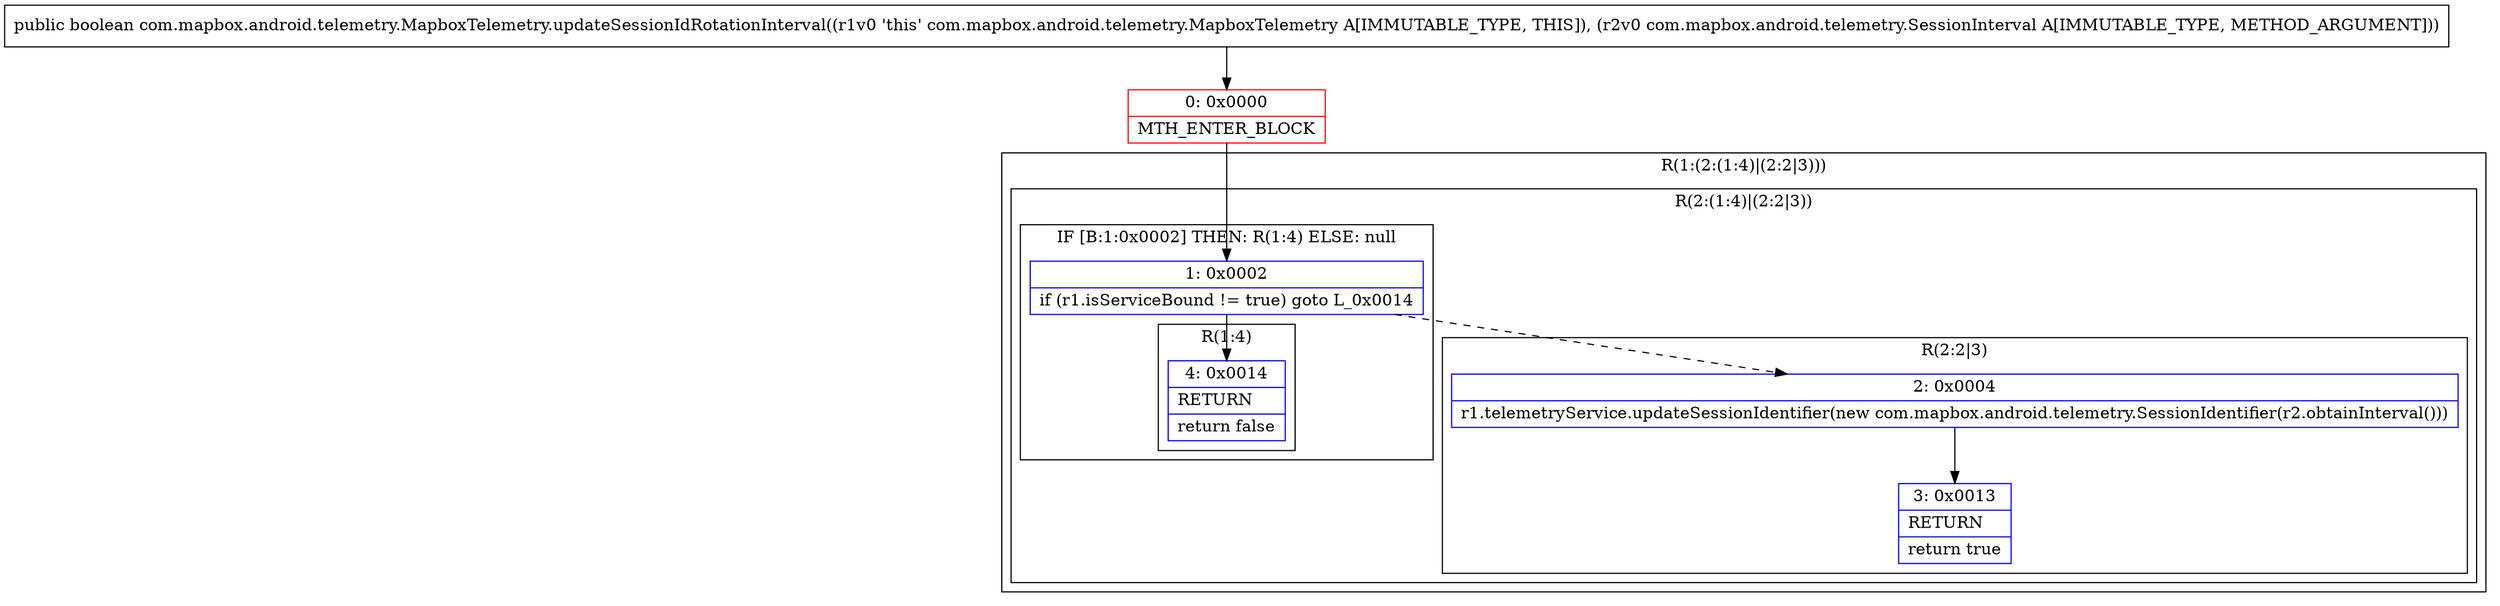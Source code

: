 digraph "CFG forcom.mapbox.android.telemetry.MapboxTelemetry.updateSessionIdRotationInterval(Lcom\/mapbox\/android\/telemetry\/SessionInterval;)Z" {
subgraph cluster_Region_204356375 {
label = "R(1:(2:(1:4)|(2:2|3)))";
node [shape=record,color=blue];
subgraph cluster_Region_1382923527 {
label = "R(2:(1:4)|(2:2|3))";
node [shape=record,color=blue];
subgraph cluster_IfRegion_549035808 {
label = "IF [B:1:0x0002] THEN: R(1:4) ELSE: null";
node [shape=record,color=blue];
Node_1 [shape=record,label="{1\:\ 0x0002|if (r1.isServiceBound != true) goto L_0x0014\l}"];
subgraph cluster_Region_1600826865 {
label = "R(1:4)";
node [shape=record,color=blue];
Node_4 [shape=record,label="{4\:\ 0x0014|RETURN\l|return false\l}"];
}
}
subgraph cluster_Region_576832392 {
label = "R(2:2|3)";
node [shape=record,color=blue];
Node_2 [shape=record,label="{2\:\ 0x0004|r1.telemetryService.updateSessionIdentifier(new com.mapbox.android.telemetry.SessionIdentifier(r2.obtainInterval()))\l}"];
Node_3 [shape=record,label="{3\:\ 0x0013|RETURN\l|return true\l}"];
}
}
}
Node_0 [shape=record,color=red,label="{0\:\ 0x0000|MTH_ENTER_BLOCK\l}"];
MethodNode[shape=record,label="{public boolean com.mapbox.android.telemetry.MapboxTelemetry.updateSessionIdRotationInterval((r1v0 'this' com.mapbox.android.telemetry.MapboxTelemetry A[IMMUTABLE_TYPE, THIS]), (r2v0 com.mapbox.android.telemetry.SessionInterval A[IMMUTABLE_TYPE, METHOD_ARGUMENT])) }"];
MethodNode -> Node_0;
Node_1 -> Node_2[style=dashed];
Node_1 -> Node_4;
Node_2 -> Node_3;
Node_0 -> Node_1;
}

